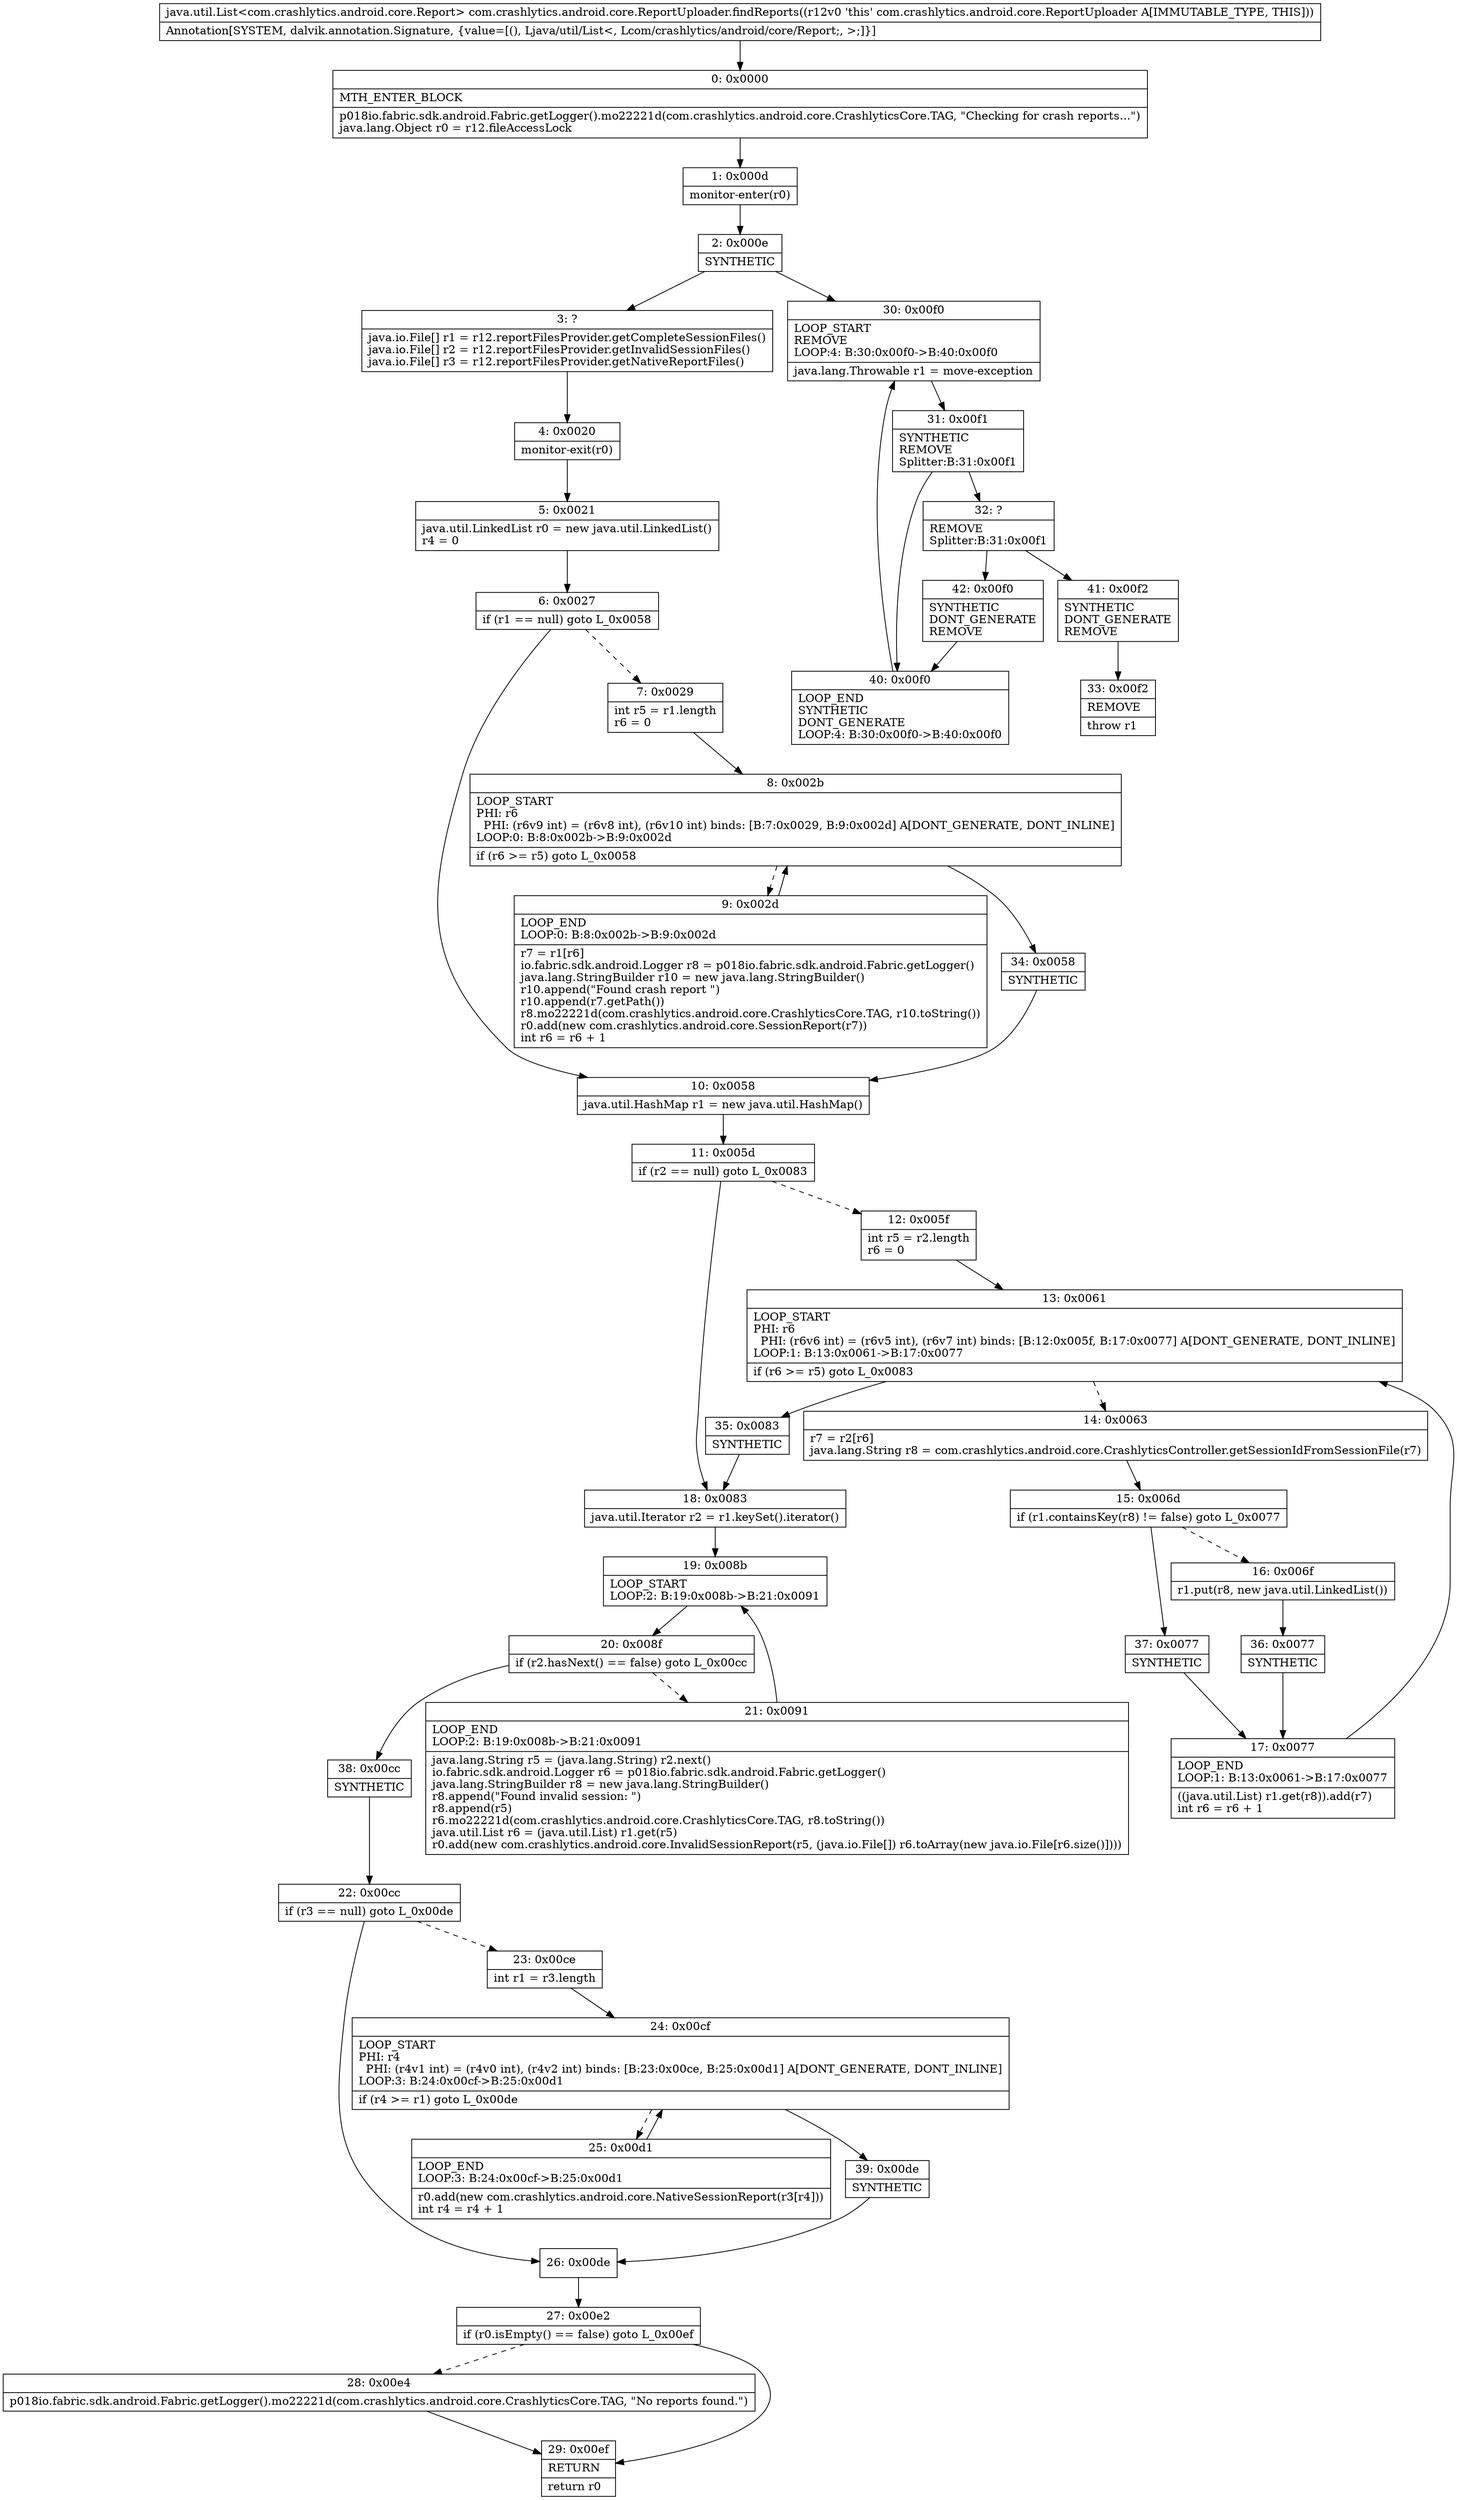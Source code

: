 digraph "CFG forcom.crashlytics.android.core.ReportUploader.findReports()Ljava\/util\/List;" {
Node_0 [shape=record,label="{0\:\ 0x0000|MTH_ENTER_BLOCK\l|p018io.fabric.sdk.android.Fabric.getLogger().mo22221d(com.crashlytics.android.core.CrashlyticsCore.TAG, \"Checking for crash reports...\")\ljava.lang.Object r0 = r12.fileAccessLock\l}"];
Node_1 [shape=record,label="{1\:\ 0x000d|monitor\-enter(r0)\l}"];
Node_2 [shape=record,label="{2\:\ 0x000e|SYNTHETIC\l}"];
Node_3 [shape=record,label="{3\:\ ?|java.io.File[] r1 = r12.reportFilesProvider.getCompleteSessionFiles()\ljava.io.File[] r2 = r12.reportFilesProvider.getInvalidSessionFiles()\ljava.io.File[] r3 = r12.reportFilesProvider.getNativeReportFiles()\l}"];
Node_4 [shape=record,label="{4\:\ 0x0020|monitor\-exit(r0)\l}"];
Node_5 [shape=record,label="{5\:\ 0x0021|java.util.LinkedList r0 = new java.util.LinkedList()\lr4 = 0\l}"];
Node_6 [shape=record,label="{6\:\ 0x0027|if (r1 == null) goto L_0x0058\l}"];
Node_7 [shape=record,label="{7\:\ 0x0029|int r5 = r1.length\lr6 = 0\l}"];
Node_8 [shape=record,label="{8\:\ 0x002b|LOOP_START\lPHI: r6 \l  PHI: (r6v9 int) = (r6v8 int), (r6v10 int) binds: [B:7:0x0029, B:9:0x002d] A[DONT_GENERATE, DONT_INLINE]\lLOOP:0: B:8:0x002b\-\>B:9:0x002d\l|if (r6 \>= r5) goto L_0x0058\l}"];
Node_9 [shape=record,label="{9\:\ 0x002d|LOOP_END\lLOOP:0: B:8:0x002b\-\>B:9:0x002d\l|r7 = r1[r6]\lio.fabric.sdk.android.Logger r8 = p018io.fabric.sdk.android.Fabric.getLogger()\ljava.lang.StringBuilder r10 = new java.lang.StringBuilder()\lr10.append(\"Found crash report \")\lr10.append(r7.getPath())\lr8.mo22221d(com.crashlytics.android.core.CrashlyticsCore.TAG, r10.toString())\lr0.add(new com.crashlytics.android.core.SessionReport(r7))\lint r6 = r6 + 1\l}"];
Node_10 [shape=record,label="{10\:\ 0x0058|java.util.HashMap r1 = new java.util.HashMap()\l}"];
Node_11 [shape=record,label="{11\:\ 0x005d|if (r2 == null) goto L_0x0083\l}"];
Node_12 [shape=record,label="{12\:\ 0x005f|int r5 = r2.length\lr6 = 0\l}"];
Node_13 [shape=record,label="{13\:\ 0x0061|LOOP_START\lPHI: r6 \l  PHI: (r6v6 int) = (r6v5 int), (r6v7 int) binds: [B:12:0x005f, B:17:0x0077] A[DONT_GENERATE, DONT_INLINE]\lLOOP:1: B:13:0x0061\-\>B:17:0x0077\l|if (r6 \>= r5) goto L_0x0083\l}"];
Node_14 [shape=record,label="{14\:\ 0x0063|r7 = r2[r6]\ljava.lang.String r8 = com.crashlytics.android.core.CrashlyticsController.getSessionIdFromSessionFile(r7)\l}"];
Node_15 [shape=record,label="{15\:\ 0x006d|if (r1.containsKey(r8) != false) goto L_0x0077\l}"];
Node_16 [shape=record,label="{16\:\ 0x006f|r1.put(r8, new java.util.LinkedList())\l}"];
Node_17 [shape=record,label="{17\:\ 0x0077|LOOP_END\lLOOP:1: B:13:0x0061\-\>B:17:0x0077\l|((java.util.List) r1.get(r8)).add(r7)\lint r6 = r6 + 1\l}"];
Node_18 [shape=record,label="{18\:\ 0x0083|java.util.Iterator r2 = r1.keySet().iterator()\l}"];
Node_19 [shape=record,label="{19\:\ 0x008b|LOOP_START\lLOOP:2: B:19:0x008b\-\>B:21:0x0091\l}"];
Node_20 [shape=record,label="{20\:\ 0x008f|if (r2.hasNext() == false) goto L_0x00cc\l}"];
Node_21 [shape=record,label="{21\:\ 0x0091|LOOP_END\lLOOP:2: B:19:0x008b\-\>B:21:0x0091\l|java.lang.String r5 = (java.lang.String) r2.next()\lio.fabric.sdk.android.Logger r6 = p018io.fabric.sdk.android.Fabric.getLogger()\ljava.lang.StringBuilder r8 = new java.lang.StringBuilder()\lr8.append(\"Found invalid session: \")\lr8.append(r5)\lr6.mo22221d(com.crashlytics.android.core.CrashlyticsCore.TAG, r8.toString())\ljava.util.List r6 = (java.util.List) r1.get(r5)\lr0.add(new com.crashlytics.android.core.InvalidSessionReport(r5, (java.io.File[]) r6.toArray(new java.io.File[r6.size()])))\l}"];
Node_22 [shape=record,label="{22\:\ 0x00cc|if (r3 == null) goto L_0x00de\l}"];
Node_23 [shape=record,label="{23\:\ 0x00ce|int r1 = r3.length\l}"];
Node_24 [shape=record,label="{24\:\ 0x00cf|LOOP_START\lPHI: r4 \l  PHI: (r4v1 int) = (r4v0 int), (r4v2 int) binds: [B:23:0x00ce, B:25:0x00d1] A[DONT_GENERATE, DONT_INLINE]\lLOOP:3: B:24:0x00cf\-\>B:25:0x00d1\l|if (r4 \>= r1) goto L_0x00de\l}"];
Node_25 [shape=record,label="{25\:\ 0x00d1|LOOP_END\lLOOP:3: B:24:0x00cf\-\>B:25:0x00d1\l|r0.add(new com.crashlytics.android.core.NativeSessionReport(r3[r4]))\lint r4 = r4 + 1\l}"];
Node_26 [shape=record,label="{26\:\ 0x00de}"];
Node_27 [shape=record,label="{27\:\ 0x00e2|if (r0.isEmpty() == false) goto L_0x00ef\l}"];
Node_28 [shape=record,label="{28\:\ 0x00e4|p018io.fabric.sdk.android.Fabric.getLogger().mo22221d(com.crashlytics.android.core.CrashlyticsCore.TAG, \"No reports found.\")\l}"];
Node_29 [shape=record,label="{29\:\ 0x00ef|RETURN\l|return r0\l}"];
Node_30 [shape=record,label="{30\:\ 0x00f0|LOOP_START\lREMOVE\lLOOP:4: B:30:0x00f0\-\>B:40:0x00f0\l|java.lang.Throwable r1 = move\-exception\l}"];
Node_31 [shape=record,label="{31\:\ 0x00f1|SYNTHETIC\lREMOVE\lSplitter:B:31:0x00f1\l}"];
Node_32 [shape=record,label="{32\:\ ?|REMOVE\lSplitter:B:31:0x00f1\l}"];
Node_33 [shape=record,label="{33\:\ 0x00f2|REMOVE\l|throw r1\l}"];
Node_34 [shape=record,label="{34\:\ 0x0058|SYNTHETIC\l}"];
Node_35 [shape=record,label="{35\:\ 0x0083|SYNTHETIC\l}"];
Node_36 [shape=record,label="{36\:\ 0x0077|SYNTHETIC\l}"];
Node_37 [shape=record,label="{37\:\ 0x0077|SYNTHETIC\l}"];
Node_38 [shape=record,label="{38\:\ 0x00cc|SYNTHETIC\l}"];
Node_39 [shape=record,label="{39\:\ 0x00de|SYNTHETIC\l}"];
Node_40 [shape=record,label="{40\:\ 0x00f0|LOOP_END\lSYNTHETIC\lDONT_GENERATE\lLOOP:4: B:30:0x00f0\-\>B:40:0x00f0\l}"];
Node_41 [shape=record,label="{41\:\ 0x00f2|SYNTHETIC\lDONT_GENERATE\lREMOVE\l}"];
Node_42 [shape=record,label="{42\:\ 0x00f0|SYNTHETIC\lDONT_GENERATE\lREMOVE\l}"];
MethodNode[shape=record,label="{java.util.List\<com.crashlytics.android.core.Report\> com.crashlytics.android.core.ReportUploader.findReports((r12v0 'this' com.crashlytics.android.core.ReportUploader A[IMMUTABLE_TYPE, THIS]))  | Annotation[SYSTEM, dalvik.annotation.Signature, \{value=[(), Ljava\/util\/List\<, Lcom\/crashlytics\/android\/core\/Report;, \>;]\}]\l}"];
MethodNode -> Node_0;
Node_0 -> Node_1;
Node_1 -> Node_2;
Node_2 -> Node_3;
Node_2 -> Node_30;
Node_3 -> Node_4;
Node_4 -> Node_5;
Node_5 -> Node_6;
Node_6 -> Node_7[style=dashed];
Node_6 -> Node_10;
Node_7 -> Node_8;
Node_8 -> Node_9[style=dashed];
Node_8 -> Node_34;
Node_9 -> Node_8;
Node_10 -> Node_11;
Node_11 -> Node_12[style=dashed];
Node_11 -> Node_18;
Node_12 -> Node_13;
Node_13 -> Node_14[style=dashed];
Node_13 -> Node_35;
Node_14 -> Node_15;
Node_15 -> Node_16[style=dashed];
Node_15 -> Node_37;
Node_16 -> Node_36;
Node_17 -> Node_13;
Node_18 -> Node_19;
Node_19 -> Node_20;
Node_20 -> Node_21[style=dashed];
Node_20 -> Node_38;
Node_21 -> Node_19;
Node_22 -> Node_23[style=dashed];
Node_22 -> Node_26;
Node_23 -> Node_24;
Node_24 -> Node_25[style=dashed];
Node_24 -> Node_39;
Node_25 -> Node_24;
Node_26 -> Node_27;
Node_27 -> Node_28[style=dashed];
Node_27 -> Node_29;
Node_28 -> Node_29;
Node_30 -> Node_31;
Node_31 -> Node_32;
Node_31 -> Node_40;
Node_32 -> Node_41;
Node_32 -> Node_42;
Node_34 -> Node_10;
Node_35 -> Node_18;
Node_36 -> Node_17;
Node_37 -> Node_17;
Node_38 -> Node_22;
Node_39 -> Node_26;
Node_40 -> Node_30;
Node_41 -> Node_33;
Node_42 -> Node_40;
}


